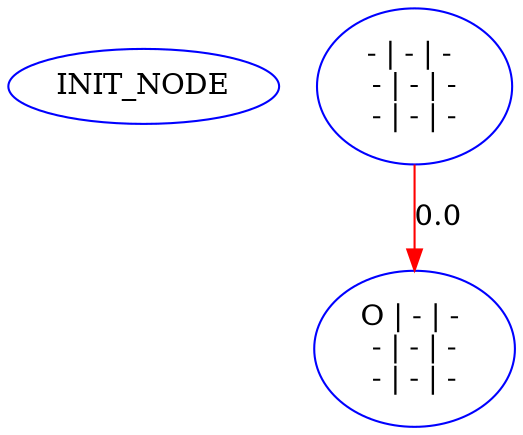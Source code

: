 digraph G { node [color=blue] INIT_NODE /*edgeIndex: 0*/ "- | - | - \n - | - | - \n - | - | - " -> "O | - | - \n - | - | - \n - | - | - " [color=red, label= 0.0] }